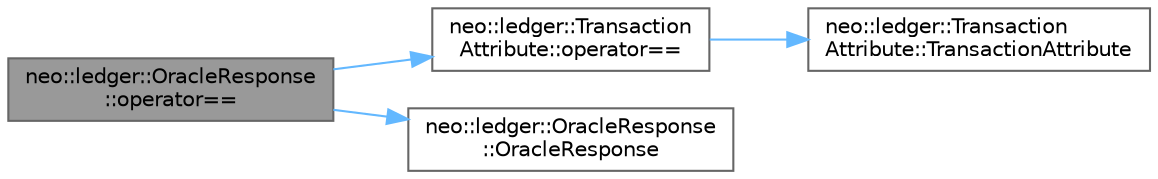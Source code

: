 digraph "neo::ledger::OracleResponse::operator=="
{
 // LATEX_PDF_SIZE
  bgcolor="transparent";
  edge [fontname=Helvetica,fontsize=10,labelfontname=Helvetica,labelfontsize=10];
  node [fontname=Helvetica,fontsize=10,shape=box,height=0.2,width=0.4];
  rankdir="LR";
  Node1 [id="Node000001",label="neo::ledger::OracleResponse\l::operator==",height=0.2,width=0.4,color="gray40", fillcolor="grey60", style="filled", fontcolor="black",tooltip="Checks if this OracleResponse is equal to another OracleResponse."];
  Node1 -> Node2 [id="edge1_Node000001_Node000002",color="steelblue1",style="solid",tooltip=" "];
  Node2 [id="Node000002",label="neo::ledger::Transaction\lAttribute::operator==",height=0.2,width=0.4,color="grey40", fillcolor="white", style="filled",URL="$classneo_1_1ledger_1_1_transaction_attribute.html#a38747ec5b889b54a0aadf9dcc25a2246",tooltip="Checks if this TransactionAttribute is equal to another TransactionAttribute."];
  Node2 -> Node3 [id="edge2_Node000002_Node000003",color="steelblue1",style="solid",tooltip=" "];
  Node3 [id="Node000003",label="neo::ledger::Transaction\lAttribute::TransactionAttribute",height=0.2,width=0.4,color="grey40", fillcolor="white", style="filled",URL="$classneo_1_1ledger_1_1_transaction_attribute.html#af93e5abcd8e3d4bf4bffc2d66c26b0eb",tooltip="Constructs an empty TransactionAttribute."];
  Node1 -> Node4 [id="edge3_Node000001_Node000004",color="steelblue1",style="solid",tooltip=" "];
  Node4 [id="Node000004",label="neo::ledger::OracleResponse\l::OracleResponse",height=0.2,width=0.4,color="grey40", fillcolor="white", style="filled",URL="$classneo_1_1ledger_1_1_oracle_response.html#a77fef896470698d08e733a2ebd2c0417",tooltip="Constructs an empty OracleResponse."];
}
